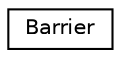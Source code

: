 digraph "Graphical Class Hierarchy"
{
  edge [fontname="Helvetica",fontsize="10",labelfontname="Helvetica",labelfontsize="10"];
  node [fontname="Helvetica",fontsize="10",shape=record];
  rankdir="LR";
  Node0 [label="Barrier",height=0.2,width=0.4,color="black", fillcolor="white", style="filled",URL="$classBarrier.html"];
}
